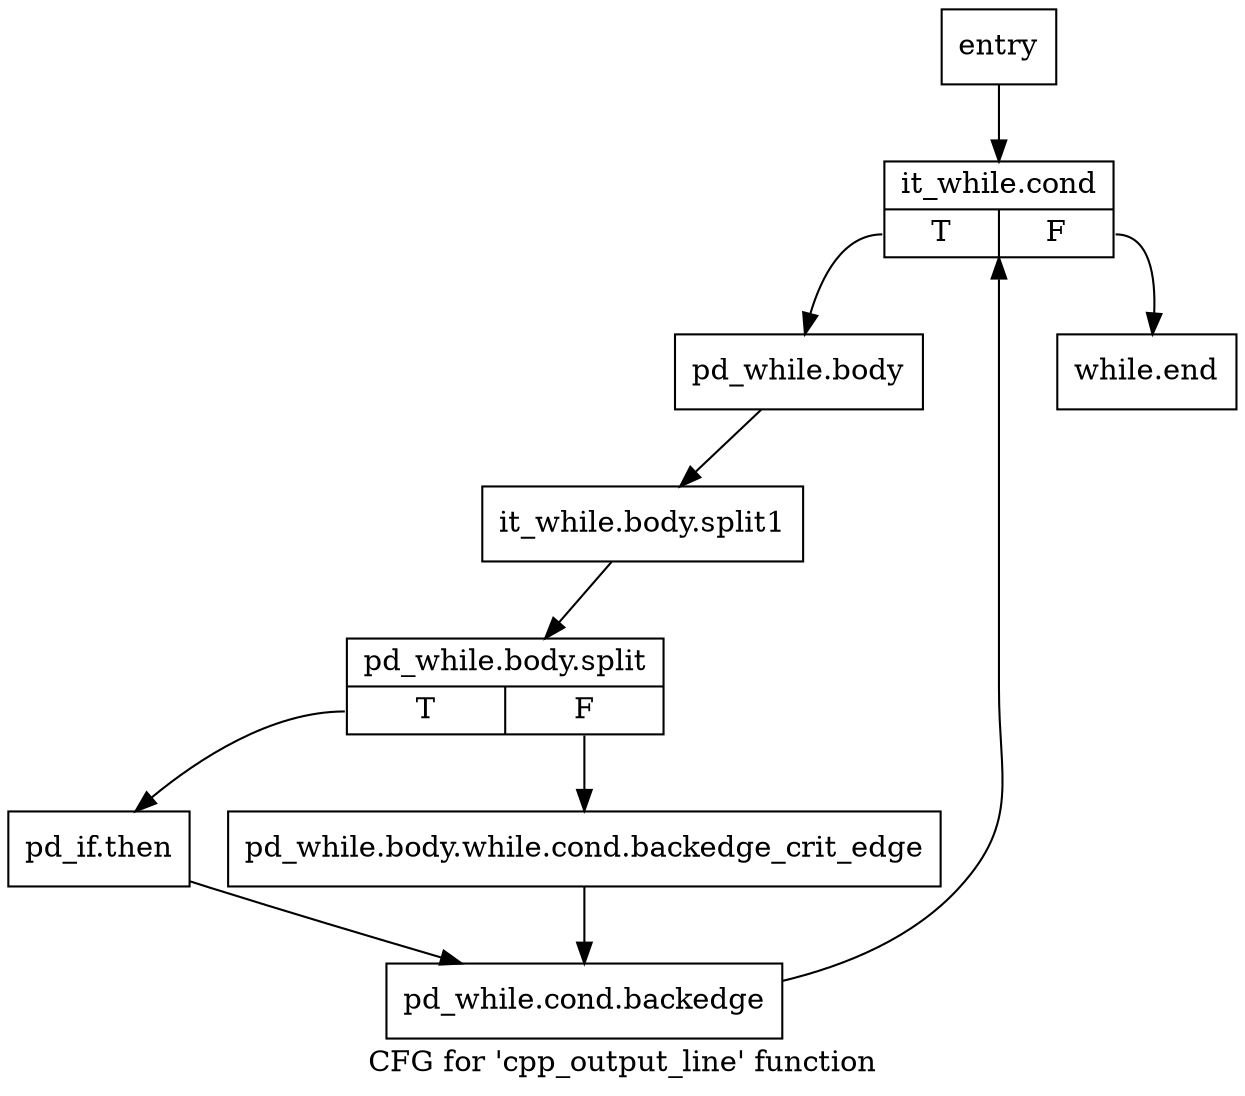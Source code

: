 digraph "CFG for 'cpp_output_line' function" {
	label="CFG for 'cpp_output_line' function";

	Node0x2a5b2d0 [shape=record,label="{entry}"];
	Node0x2a5b2d0 -> Node0x2a5b320;
	Node0x2a5b320 [shape=record,label="{it_while.cond|{<s0>T|<s1>F}}"];
	Node0x2a5b320:s0 -> Node0x2a641e0;
	Node0x2a5b320:s1 -> Node0x2a64320;
	Node0x2a641e0 [shape=record,label="{pd_while.body}"];
	Node0x2a641e0 -> Node0xcda8510;
	Node0xcda8510 [shape=record,label="{it_while.body.split1}"];
	Node0xcda8510 -> Node0xc9abb50;
	Node0xc9abb50 [shape=record,label="{pd_while.body.split|{<s0>T|<s1>F}}"];
	Node0xc9abb50:s0 -> Node0x2a64280;
	Node0xc9abb50:s1 -> Node0x2a64230;
	Node0x2a64230 [shape=record,label="{pd_while.body.while.cond.backedge_crit_edge}"];
	Node0x2a64230 -> Node0x2a642d0;
	Node0x2a64280 [shape=record,label="{pd_if.then}"];
	Node0x2a64280 -> Node0x2a642d0;
	Node0x2a642d0 [shape=record,label="{pd_while.cond.backedge}"];
	Node0x2a642d0 -> Node0x2a5b320;
	Node0x2a64320 [shape=record,label="{while.end}"];
}
